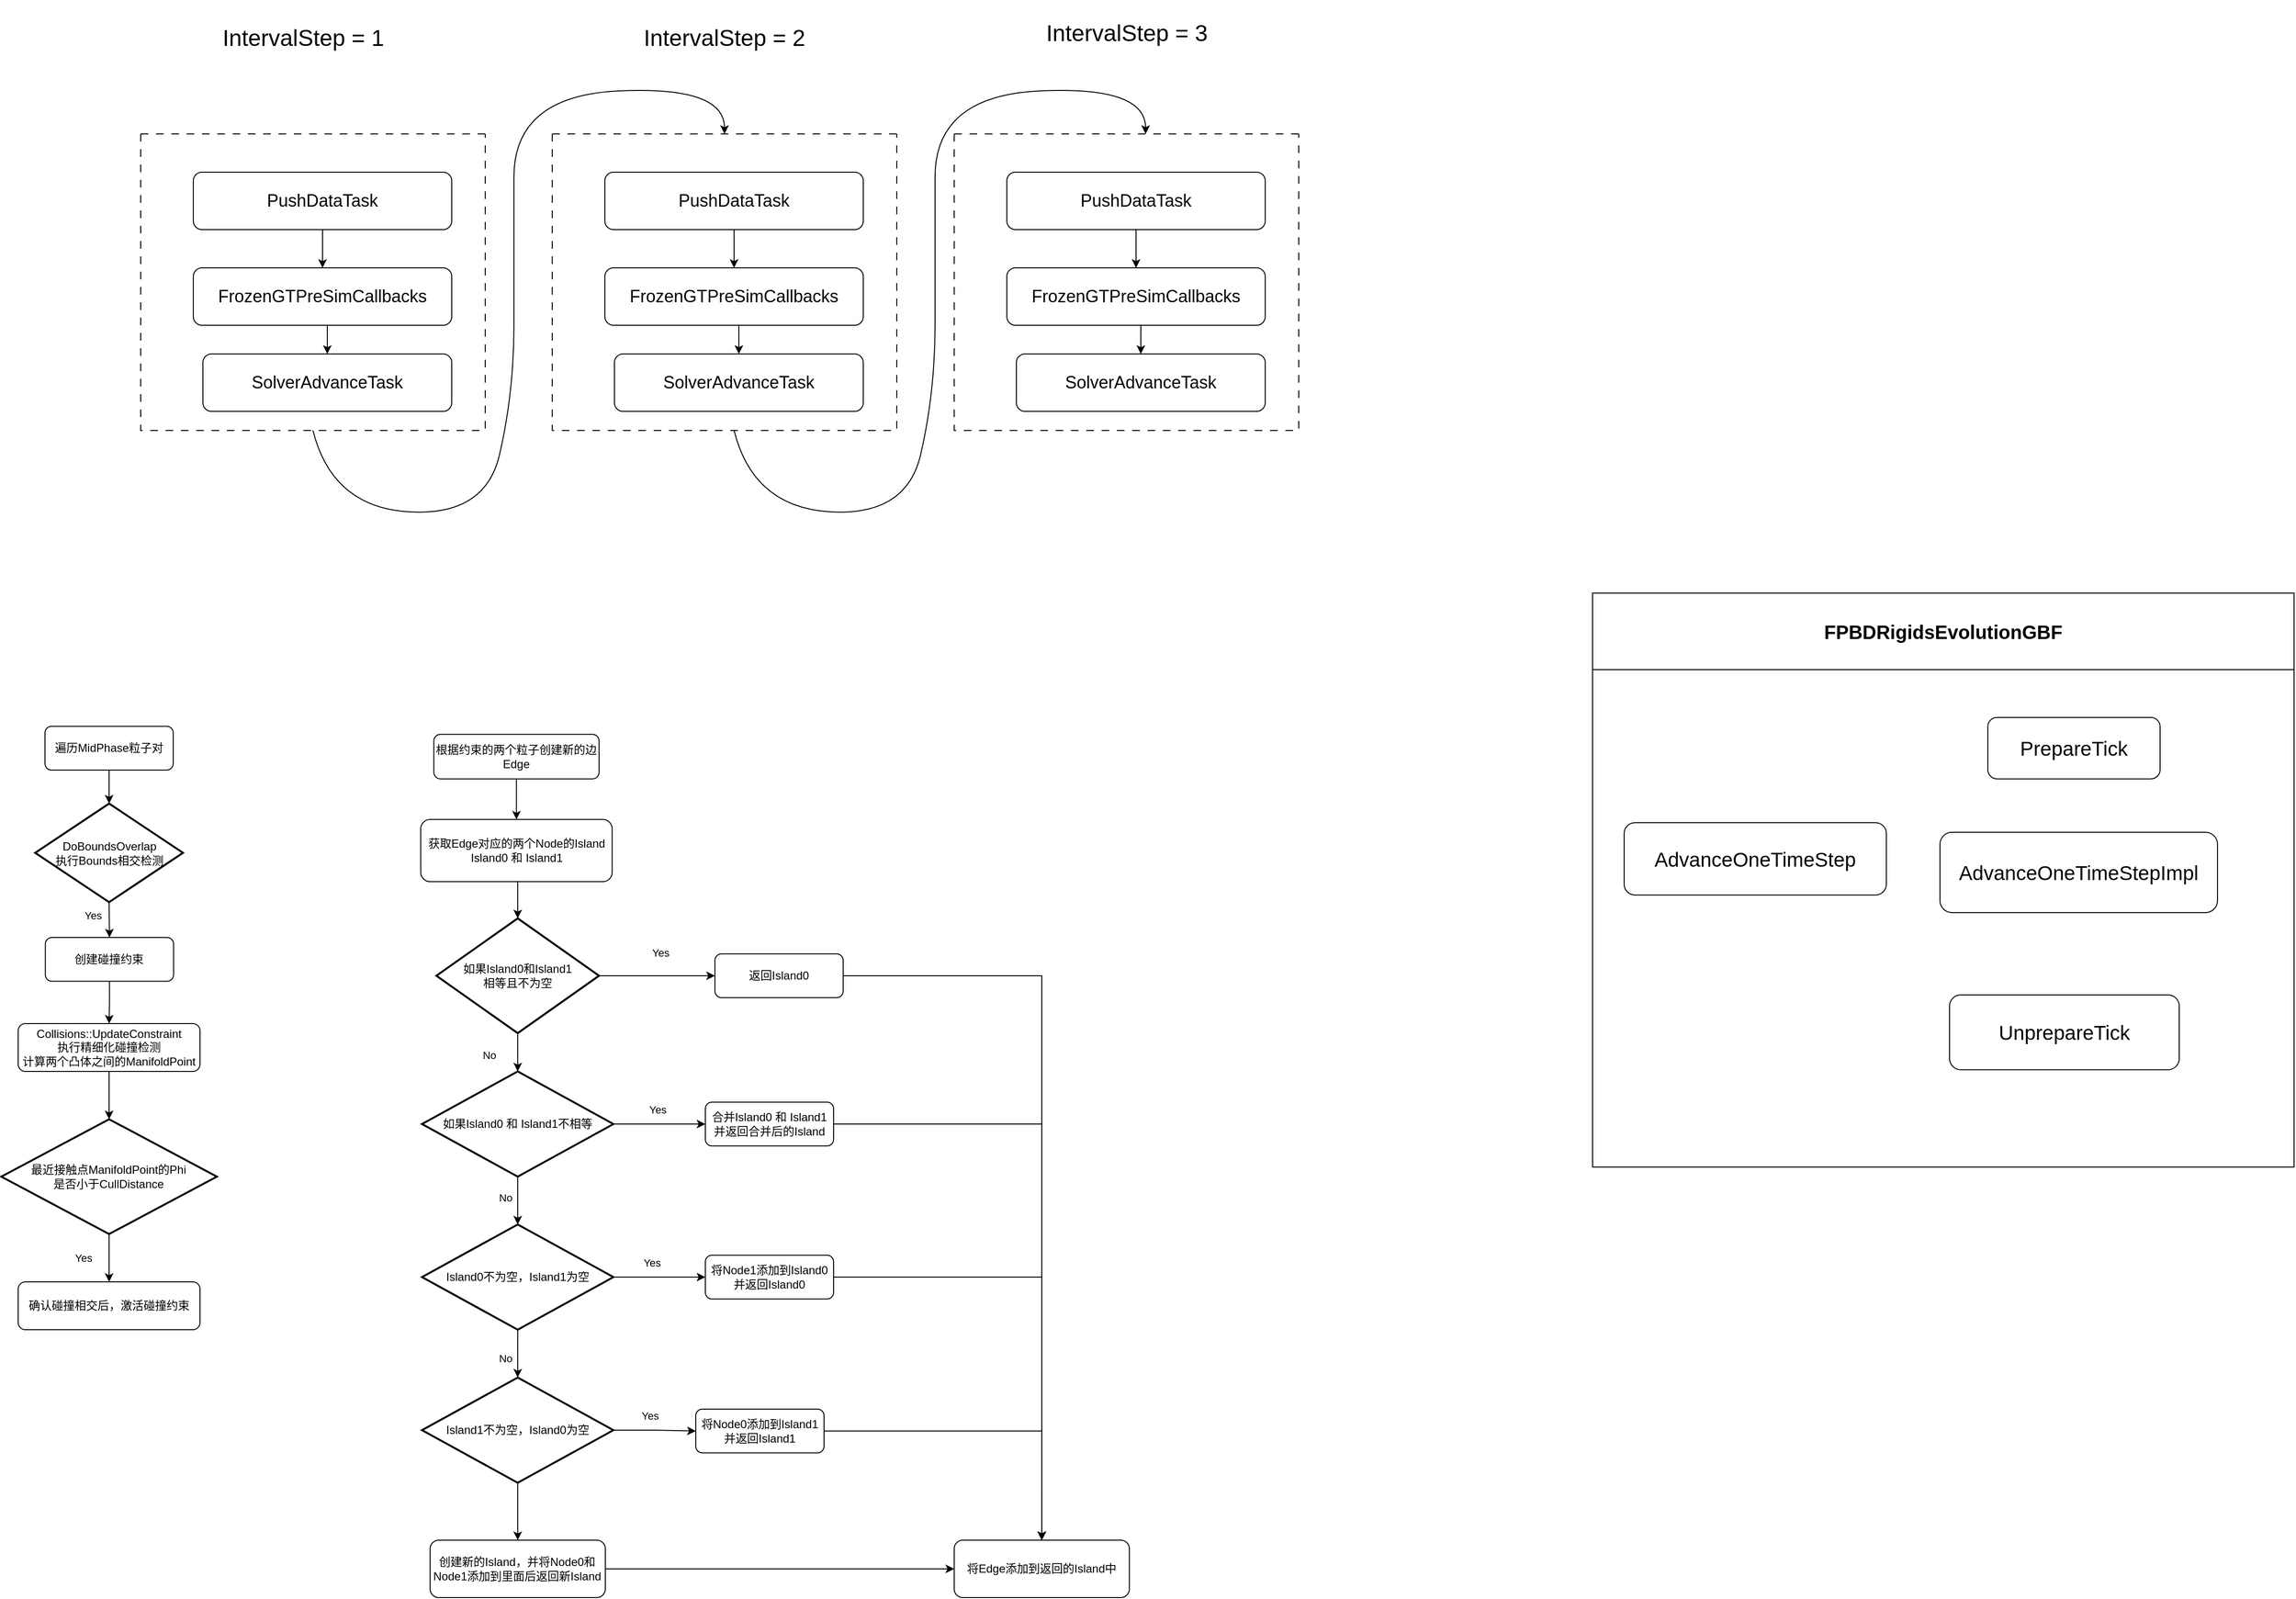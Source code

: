 <mxfile version="26.1.1">
  <diagram name="第 1 页" id="6fo6g9IYqGphzM_Jau_f">
    <mxGraphModel dx="4284" dy="2124" grid="1" gridSize="10" guides="1" tooltips="1" connect="1" arrows="1" fold="1" page="1" pageScale="1" pageWidth="827" pageHeight="1169" math="0" shadow="0">
      <root>
        <mxCell id="0" />
        <mxCell id="1" parent="0" />
        <mxCell id="yJXc712W39ZJ6HGPl1zp-3" value="&lt;span style=&quot;font-size: 21px;&quot;&gt;PrepareTick&lt;/span&gt;" style="rounded=1;whiteSpace=wrap;html=1;" parent="1" vertex="1">
          <mxGeometry y="400" width="180" height="64.23" as="geometry" />
        </mxCell>
        <mxCell id="yJXc712W39ZJ6HGPl1zp-2" value="&lt;span style=&quot;font-size: 21px;&quot;&gt;AdvanceOneTimeStepImpl&lt;/span&gt;" style="rounded=1;whiteSpace=wrap;html=1;" parent="1" vertex="1">
          <mxGeometry x="-50" y="520" width="290" height="83.94" as="geometry" />
        </mxCell>
        <mxCell id="yJXc712W39ZJ6HGPl1zp-4" value="&lt;span style=&quot;font-size: 21px;&quot;&gt;UnprepareTick&lt;/span&gt;" style="rounded=1;whiteSpace=wrap;html=1;" parent="1" vertex="1">
          <mxGeometry x="-40" y="690" width="240" height="78.27" as="geometry" />
        </mxCell>
        <mxCell id="yJXc712W39ZJ6HGPl1zp-1" value="&lt;div&gt;&lt;font style=&quot;font-size: 21px;&quot;&gt;AdvanceOneTimeStep&lt;/font&gt;&lt;/div&gt;" style="rounded=1;whiteSpace=wrap;html=1;" parent="1" vertex="1">
          <mxGeometry x="-380" y="510" width="273.97" height="75.58" as="geometry" />
        </mxCell>
        <mxCell id="yJXc712W39ZJ6HGPl1zp-10" value="&lt;font style=&quot;font-size: 20px;&quot;&gt;FPBDRigidsEvolutionGBF&lt;/font&gt;" style="swimlane;whiteSpace=wrap;html=1;startSize=80;" parent="1" vertex="1">
          <mxGeometry x="-413" y="270" width="733" height="600" as="geometry" />
        </mxCell>
        <mxCell id="UburldHWFSXOT04M9yOC-9" value="" style="swimlane;startSize=0;dashed=1;dashPattern=8 8;swimlaneFillColor=none;" vertex="1" parent="1">
          <mxGeometry x="-1930" y="-210" width="360" height="310" as="geometry">
            <mxRectangle x="-1420" y="220" width="50" height="40" as="alternateBounds" />
          </mxGeometry>
        </mxCell>
        <mxCell id="UburldHWFSXOT04M9yOC-1" value="&lt;div&gt;&lt;font style=&quot;font-size: 18px;&quot;&gt;PushDataTask&lt;/font&gt;&lt;/div&gt;" style="rounded=1;whiteSpace=wrap;html=1;" vertex="1" parent="UburldHWFSXOT04M9yOC-9">
          <mxGeometry x="55" y="40" width="270" height="60" as="geometry" />
        </mxCell>
        <mxCell id="UburldHWFSXOT04M9yOC-4" value="&lt;div&gt;&lt;font style=&quot;font-size: 18px;&quot;&gt;FrozenGTPreSimCallbacks&lt;/font&gt;&lt;/div&gt;" style="rounded=1;whiteSpace=wrap;html=1;" vertex="1" parent="UburldHWFSXOT04M9yOC-9">
          <mxGeometry x="55" y="140" width="270" height="60" as="geometry" />
        </mxCell>
        <mxCell id="UburldHWFSXOT04M9yOC-12" style="edgeStyle=orthogonalEdgeStyle;rounded=0;orthogonalLoop=1;jettySize=auto;html=1;exitX=0.5;exitY=1;exitDx=0;exitDy=0;" edge="1" parent="UburldHWFSXOT04M9yOC-9" source="UburldHWFSXOT04M9yOC-1" target="UburldHWFSXOT04M9yOC-4">
          <mxGeometry relative="1" as="geometry" />
        </mxCell>
        <mxCell id="UburldHWFSXOT04M9yOC-5" value="&lt;div&gt;&lt;font style=&quot;font-size: 18px;&quot;&gt;SolverAdvanceTask&lt;/font&gt;&lt;/div&gt;" style="rounded=1;whiteSpace=wrap;html=1;" vertex="1" parent="UburldHWFSXOT04M9yOC-9">
          <mxGeometry x="65" y="230" width="260" height="60" as="geometry" />
        </mxCell>
        <mxCell id="UburldHWFSXOT04M9yOC-7" style="edgeStyle=orthogonalEdgeStyle;rounded=0;orthogonalLoop=1;jettySize=auto;html=1;exitX=0.5;exitY=1;exitDx=0;exitDy=0;entryX=0.5;entryY=0;entryDx=0;entryDy=0;" edge="1" parent="UburldHWFSXOT04M9yOC-9" source="UburldHWFSXOT04M9yOC-4" target="UburldHWFSXOT04M9yOC-5">
          <mxGeometry relative="1" as="geometry" />
        </mxCell>
        <mxCell id="UburldHWFSXOT04M9yOC-16" value="" style="swimlane;startSize=0;dashed=1;dashPattern=8 8;swimlaneFillColor=none;" vertex="1" parent="1">
          <mxGeometry x="-1500" y="-210" width="360" height="310" as="geometry">
            <mxRectangle x="-1420" y="220" width="50" height="40" as="alternateBounds" />
          </mxGeometry>
        </mxCell>
        <mxCell id="UburldHWFSXOT04M9yOC-17" value="&lt;div&gt;&lt;font style=&quot;font-size: 18px;&quot;&gt;PushDataTask&lt;/font&gt;&lt;/div&gt;" style="rounded=1;whiteSpace=wrap;html=1;" vertex="1" parent="UburldHWFSXOT04M9yOC-16">
          <mxGeometry x="55" y="40" width="270" height="60" as="geometry" />
        </mxCell>
        <mxCell id="UburldHWFSXOT04M9yOC-18" value="&lt;div&gt;&lt;font style=&quot;font-size: 18px;&quot;&gt;FrozenGTPreSimCallbacks&lt;/font&gt;&lt;/div&gt;" style="rounded=1;whiteSpace=wrap;html=1;" vertex="1" parent="UburldHWFSXOT04M9yOC-16">
          <mxGeometry x="55" y="140" width="270" height="60" as="geometry" />
        </mxCell>
        <mxCell id="UburldHWFSXOT04M9yOC-19" style="edgeStyle=orthogonalEdgeStyle;rounded=0;orthogonalLoop=1;jettySize=auto;html=1;exitX=0.5;exitY=1;exitDx=0;exitDy=0;" edge="1" parent="UburldHWFSXOT04M9yOC-16" source="UburldHWFSXOT04M9yOC-17" target="UburldHWFSXOT04M9yOC-18">
          <mxGeometry relative="1" as="geometry" />
        </mxCell>
        <mxCell id="UburldHWFSXOT04M9yOC-20" value="&lt;div&gt;&lt;font style=&quot;font-size: 18px;&quot;&gt;SolverAdvanceTask&lt;/font&gt;&lt;/div&gt;" style="rounded=1;whiteSpace=wrap;html=1;" vertex="1" parent="UburldHWFSXOT04M9yOC-16">
          <mxGeometry x="65" y="230" width="260" height="60" as="geometry" />
        </mxCell>
        <mxCell id="UburldHWFSXOT04M9yOC-21" style="edgeStyle=orthogonalEdgeStyle;rounded=0;orthogonalLoop=1;jettySize=auto;html=1;exitX=0.5;exitY=1;exitDx=0;exitDy=0;entryX=0.5;entryY=0;entryDx=0;entryDy=0;" edge="1" parent="UburldHWFSXOT04M9yOC-16" source="UburldHWFSXOT04M9yOC-18" target="UburldHWFSXOT04M9yOC-20">
          <mxGeometry relative="1" as="geometry" />
        </mxCell>
        <mxCell id="UburldHWFSXOT04M9yOC-22" value="" style="swimlane;startSize=0;dashed=1;dashPattern=8 8;swimlaneFillColor=none;" vertex="1" parent="1">
          <mxGeometry x="-1080" y="-210" width="360" height="310" as="geometry">
            <mxRectangle x="-1420" y="220" width="50" height="40" as="alternateBounds" />
          </mxGeometry>
        </mxCell>
        <mxCell id="UburldHWFSXOT04M9yOC-23" value="&lt;div&gt;&lt;font style=&quot;font-size: 18px;&quot;&gt;PushDataTask&lt;/font&gt;&lt;/div&gt;" style="rounded=1;whiteSpace=wrap;html=1;" vertex="1" parent="UburldHWFSXOT04M9yOC-22">
          <mxGeometry x="55" y="40" width="270" height="60" as="geometry" />
        </mxCell>
        <mxCell id="UburldHWFSXOT04M9yOC-24" value="&lt;div&gt;&lt;font style=&quot;font-size: 18px;&quot;&gt;FrozenGTPreSimCallbacks&lt;/font&gt;&lt;/div&gt;" style="rounded=1;whiteSpace=wrap;html=1;" vertex="1" parent="UburldHWFSXOT04M9yOC-22">
          <mxGeometry x="55" y="140" width="270" height="60" as="geometry" />
        </mxCell>
        <mxCell id="UburldHWFSXOT04M9yOC-25" style="edgeStyle=orthogonalEdgeStyle;rounded=0;orthogonalLoop=1;jettySize=auto;html=1;exitX=0.5;exitY=1;exitDx=0;exitDy=0;" edge="1" parent="UburldHWFSXOT04M9yOC-22" source="UburldHWFSXOT04M9yOC-23" target="UburldHWFSXOT04M9yOC-24">
          <mxGeometry relative="1" as="geometry" />
        </mxCell>
        <mxCell id="UburldHWFSXOT04M9yOC-26" value="&lt;div&gt;&lt;font style=&quot;font-size: 18px;&quot;&gt;SolverAdvanceTask&lt;/font&gt;&lt;/div&gt;" style="rounded=1;whiteSpace=wrap;html=1;" vertex="1" parent="UburldHWFSXOT04M9yOC-22">
          <mxGeometry x="65" y="230" width="260" height="60" as="geometry" />
        </mxCell>
        <mxCell id="UburldHWFSXOT04M9yOC-27" style="edgeStyle=orthogonalEdgeStyle;rounded=0;orthogonalLoop=1;jettySize=auto;html=1;exitX=0.5;exitY=1;exitDx=0;exitDy=0;entryX=0.5;entryY=0;entryDx=0;entryDy=0;" edge="1" parent="UburldHWFSXOT04M9yOC-22" source="UburldHWFSXOT04M9yOC-24" target="UburldHWFSXOT04M9yOC-26">
          <mxGeometry relative="1" as="geometry" />
        </mxCell>
        <mxCell id="UburldHWFSXOT04M9yOC-28" value="" style="curved=1;endArrow=classic;html=1;rounded=0;exitX=0.5;exitY=1;exitDx=0;exitDy=0;entryX=0.5;entryY=0;entryDx=0;entryDy=0;" edge="1" parent="1" source="UburldHWFSXOT04M9yOC-9" target="UburldHWFSXOT04M9yOC-16">
          <mxGeometry width="50" height="50" relative="1" as="geometry">
            <mxPoint x="-1200" y="130" as="sourcePoint" />
            <mxPoint x="-1150" y="80" as="targetPoint" />
            <Array as="points">
              <mxPoint x="-1730" y="180" />
              <mxPoint x="-1570" y="190" />
              <mxPoint x="-1540" y="60" />
              <mxPoint x="-1540" y="-80" />
              <mxPoint x="-1540" y="-250" />
              <mxPoint x="-1320" y="-260" />
            </Array>
          </mxGeometry>
        </mxCell>
        <mxCell id="UburldHWFSXOT04M9yOC-29" value="" style="curved=1;endArrow=classic;html=1;rounded=0;exitX=0.5;exitY=1;exitDx=0;exitDy=0;entryX=0.5;entryY=0;entryDx=0;entryDy=0;" edge="1" parent="1">
          <mxGeometry width="50" height="50" relative="1" as="geometry">
            <mxPoint x="-1310" y="100" as="sourcePoint" />
            <mxPoint x="-880" y="-210" as="targetPoint" />
            <Array as="points">
              <mxPoint x="-1290" y="180" />
              <mxPoint x="-1130" y="190" />
              <mxPoint x="-1100" y="60" />
              <mxPoint x="-1100" y="-80" />
              <mxPoint x="-1100" y="-250" />
              <mxPoint x="-880" y="-260" />
            </Array>
          </mxGeometry>
        </mxCell>
        <mxCell id="UburldHWFSXOT04M9yOC-30" value="&lt;font style=&quot;font-size: 24px;&quot;&gt;IntervalStep = 1&lt;/font&gt;" style="text;html=1;align=center;verticalAlign=middle;whiteSpace=wrap;rounded=0;" vertex="1" parent="1">
          <mxGeometry x="-1850" y="-340" width="180" height="60" as="geometry" />
        </mxCell>
        <mxCell id="UburldHWFSXOT04M9yOC-31" value="&lt;font style=&quot;font-size: 24px;&quot;&gt;IntervalStep = 2&lt;/font&gt;" style="text;html=1;align=center;verticalAlign=middle;whiteSpace=wrap;rounded=0;" vertex="1" parent="1">
          <mxGeometry x="-1410" y="-340" width="180" height="60" as="geometry" />
        </mxCell>
        <mxCell id="UburldHWFSXOT04M9yOC-32" value="&lt;font style=&quot;font-size: 24px;&quot;&gt;IntervalStep = 3&lt;/font&gt;" style="text;html=1;align=center;verticalAlign=middle;whiteSpace=wrap;rounded=0;" vertex="1" parent="1">
          <mxGeometry x="-988.5" y="-350" width="177" height="70" as="geometry" />
        </mxCell>
        <mxCell id="UburldHWFSXOT04M9yOC-34" value="遍历MidPhase粒子对" style="rounded=1;whiteSpace=wrap;html=1;fontSize=12;glass=0;strokeWidth=1;shadow=0;" vertex="1" parent="1">
          <mxGeometry x="-2030" y="409.23" width="134" height="45.77" as="geometry" />
        </mxCell>
        <mxCell id="UburldHWFSXOT04M9yOC-39" style="edgeStyle=orthogonalEdgeStyle;rounded=0;orthogonalLoop=1;jettySize=auto;html=1;exitX=0.5;exitY=1;exitDx=0;exitDy=0;exitPerimeter=0;entryX=0.5;entryY=0;entryDx=0;entryDy=0;" edge="1" parent="1" source="UburldHWFSXOT04M9yOC-36" target="UburldHWFSXOT04M9yOC-38">
          <mxGeometry relative="1" as="geometry" />
        </mxCell>
        <mxCell id="UburldHWFSXOT04M9yOC-41" value="Yes" style="edgeLabel;html=1;align=center;verticalAlign=middle;resizable=0;points=[];" vertex="1" connectable="0" parent="UburldHWFSXOT04M9yOC-39">
          <mxGeometry x="-0.268" y="-3" relative="1" as="geometry">
            <mxPoint x="-14" as="offset" />
          </mxGeometry>
        </mxCell>
        <mxCell id="UburldHWFSXOT04M9yOC-36" value="&lt;div&gt;DoBoundsOverlap&lt;br&gt;执行Bounds相交检测&lt;/div&gt;" style="strokeWidth=2;html=1;shape=mxgraph.flowchart.decision;whiteSpace=wrap;" vertex="1" parent="1">
          <mxGeometry x="-2040.25" y="490" width="154.5" height="103.03" as="geometry" />
        </mxCell>
        <mxCell id="UburldHWFSXOT04M9yOC-37" style="edgeStyle=orthogonalEdgeStyle;rounded=0;orthogonalLoop=1;jettySize=auto;html=1;exitX=0.5;exitY=1;exitDx=0;exitDy=0;entryX=0.5;entryY=0;entryDx=0;entryDy=0;entryPerimeter=0;" edge="1" parent="1" source="UburldHWFSXOT04M9yOC-34" target="UburldHWFSXOT04M9yOC-36">
          <mxGeometry relative="1" as="geometry" />
        </mxCell>
        <mxCell id="UburldHWFSXOT04M9yOC-43" style="edgeStyle=orthogonalEdgeStyle;rounded=0;orthogonalLoop=1;jettySize=auto;html=1;exitX=0.5;exitY=1;exitDx=0;exitDy=0;" edge="1" parent="1" source="UburldHWFSXOT04M9yOC-38" target="UburldHWFSXOT04M9yOC-42">
          <mxGeometry relative="1" as="geometry" />
        </mxCell>
        <mxCell id="UburldHWFSXOT04M9yOC-38" value="创建碰撞约束" style="rounded=1;whiteSpace=wrap;html=1;fontSize=12;glass=0;strokeWidth=1;shadow=0;" vertex="1" parent="1">
          <mxGeometry x="-2029.63" y="630" width="134" height="45.77" as="geometry" />
        </mxCell>
        <mxCell id="UburldHWFSXOT04M9yOC-45" style="edgeStyle=orthogonalEdgeStyle;rounded=0;orthogonalLoop=1;jettySize=auto;html=1;exitX=0.5;exitY=1;exitDx=0;exitDy=0;exitPerimeter=0;entryX=0.5;entryY=0;entryDx=0;entryDy=0;" edge="1" parent="1" source="UburldHWFSXOT04M9yOC-44" target="UburldHWFSXOT04M9yOC-48">
          <mxGeometry relative="1" as="geometry">
            <mxPoint x="-1963" y="1050" as="sourcePoint" />
            <mxPoint x="-1962.556" y="1120" as="targetPoint" />
          </mxGeometry>
        </mxCell>
        <mxCell id="UburldHWFSXOT04M9yOC-46" value="Yes" style="edgeLabel;html=1;align=center;verticalAlign=middle;resizable=0;points=[];" vertex="1" connectable="0" parent="UburldHWFSXOT04M9yOC-45">
          <mxGeometry x="0.06" y="-2" relative="1" as="geometry">
            <mxPoint x="-25" y="-2" as="offset" />
          </mxGeometry>
        </mxCell>
        <mxCell id="UburldHWFSXOT04M9yOC-42" value="Collisions::UpdateConstraint&lt;br&gt;执行精细化碰撞检测&lt;br&gt;计算两个凸体之间的ManifoldPoint" style="rounded=1;whiteSpace=wrap;html=1;fontSize=12;glass=0;strokeWidth=1;shadow=0;" vertex="1" parent="1">
          <mxGeometry x="-2058" y="720" width="190" height="50" as="geometry" />
        </mxCell>
        <mxCell id="UburldHWFSXOT04M9yOC-44" value="&lt;div&gt;最近接触点ManifoldPoint的Phi&lt;br&gt;是否小于CullDistance&lt;/div&gt;" style="strokeWidth=2;html=1;shape=mxgraph.flowchart.decision;whiteSpace=wrap;" vertex="1" parent="1">
          <mxGeometry x="-2075.63" y="820" width="225.25" height="120" as="geometry" />
        </mxCell>
        <mxCell id="UburldHWFSXOT04M9yOC-47" style="edgeStyle=orthogonalEdgeStyle;rounded=0;orthogonalLoop=1;jettySize=auto;html=1;exitX=0.5;exitY=1;exitDx=0;exitDy=0;entryX=0.5;entryY=0;entryDx=0;entryDy=0;entryPerimeter=0;" edge="1" parent="1" source="UburldHWFSXOT04M9yOC-42" target="UburldHWFSXOT04M9yOC-44">
          <mxGeometry relative="1" as="geometry" />
        </mxCell>
        <mxCell id="UburldHWFSXOT04M9yOC-48" value="确认碰撞相交后，激活碰撞约束" style="rounded=1;whiteSpace=wrap;html=1;fontSize=12;glass=0;strokeWidth=1;shadow=0;" vertex="1" parent="1">
          <mxGeometry x="-2058" y="990" width="190" height="50" as="geometry" />
        </mxCell>
        <mxCell id="UburldHWFSXOT04M9yOC-58" style="edgeStyle=orthogonalEdgeStyle;rounded=0;orthogonalLoop=1;jettySize=auto;html=1;exitX=0.5;exitY=1;exitDx=0;exitDy=0;entryX=0.5;entryY=0;entryDx=0;entryDy=0;" edge="1" parent="1" source="UburldHWFSXOT04M9yOC-49" target="UburldHWFSXOT04M9yOC-56">
          <mxGeometry relative="1" as="geometry" />
        </mxCell>
        <mxCell id="UburldHWFSXOT04M9yOC-49" value="根据约束的两个粒子创建新的边Edge" style="rounded=1;whiteSpace=wrap;html=1;fontSize=12;glass=0;strokeWidth=1;shadow=0;" vertex="1" parent="1">
          <mxGeometry x="-1623.69" y="417.6" width="172.63" height="46.63" as="geometry" />
        </mxCell>
        <mxCell id="UburldHWFSXOT04M9yOC-53" style="rounded=0;orthogonalLoop=1;jettySize=auto;html=1;exitX=1;exitY=0.5;exitDx=0;exitDy=0;exitPerimeter=0;entryX=0;entryY=0.5;entryDx=0;entryDy=0;" edge="1" parent="1" source="UburldHWFSXOT04M9yOC-52" target="UburldHWFSXOT04M9yOC-55">
          <mxGeometry relative="1" as="geometry">
            <mxPoint x="-1277.38" y="986.63" as="targetPoint" />
          </mxGeometry>
        </mxCell>
        <mxCell id="UburldHWFSXOT04M9yOC-54" value="Yes" style="edgeLabel;html=1;align=center;verticalAlign=middle;resizable=0;points=[];" vertex="1" connectable="0" parent="UburldHWFSXOT04M9yOC-53">
          <mxGeometry x="0.208" y="2" relative="1" as="geometry">
            <mxPoint x="-9" y="-22" as="offset" />
          </mxGeometry>
        </mxCell>
        <mxCell id="UburldHWFSXOT04M9yOC-52" value="如果Island0和Island1&lt;div&gt;相等且不为空&lt;/div&gt;" style="strokeWidth=2;html=1;shape=mxgraph.flowchart.decision;whiteSpace=wrap;" vertex="1" parent="1">
          <mxGeometry x="-1621.06" y="610" width="170" height="120" as="geometry" />
        </mxCell>
        <mxCell id="UburldHWFSXOT04M9yOC-87" style="edgeStyle=orthogonalEdgeStyle;rounded=0;orthogonalLoop=1;jettySize=auto;html=1;exitX=1;exitY=0.5;exitDx=0;exitDy=0;entryX=0.5;entryY=0;entryDx=0;entryDy=0;" edge="1" parent="1" source="UburldHWFSXOT04M9yOC-55" target="UburldHWFSXOT04M9yOC-83">
          <mxGeometry relative="1" as="geometry" />
        </mxCell>
        <mxCell id="UburldHWFSXOT04M9yOC-55" value="返回Island0" style="rounded=1;whiteSpace=wrap;html=1;fontSize=12;glass=0;strokeWidth=1;shadow=0;" vertex="1" parent="1">
          <mxGeometry x="-1330.0" y="647.12" width="134" height="45.77" as="geometry" />
        </mxCell>
        <mxCell id="UburldHWFSXOT04M9yOC-56" value="获取Edge对应的两个Node的Island&lt;br&gt;Island0 和 Island1" style="rounded=1;whiteSpace=wrap;html=1;fontSize=12;glass=0;strokeWidth=1;shadow=0;" vertex="1" parent="1">
          <mxGeometry x="-1637.37" y="506.63" width="200" height="65" as="geometry" />
        </mxCell>
        <mxCell id="UburldHWFSXOT04M9yOC-59" style="edgeStyle=orthogonalEdgeStyle;rounded=0;orthogonalLoop=1;jettySize=auto;html=1;exitX=0.5;exitY=1;exitDx=0;exitDy=0;entryX=0.5;entryY=0;entryDx=0;entryDy=0;entryPerimeter=0;" edge="1" parent="1" source="UburldHWFSXOT04M9yOC-56" target="UburldHWFSXOT04M9yOC-52">
          <mxGeometry relative="1" as="geometry" />
        </mxCell>
        <mxCell id="UburldHWFSXOT04M9yOC-64" style="edgeStyle=orthogonalEdgeStyle;rounded=0;orthogonalLoop=1;jettySize=auto;html=1;exitX=1;exitY=0.5;exitDx=0;exitDy=0;exitPerimeter=0;entryX=0;entryY=0.5;entryDx=0;entryDy=0;" edge="1" parent="1" source="UburldHWFSXOT04M9yOC-60" target="UburldHWFSXOT04M9yOC-63">
          <mxGeometry relative="1" as="geometry" />
        </mxCell>
        <mxCell id="UburldHWFSXOT04M9yOC-65" value="Yes" style="edgeLabel;html=1;align=center;verticalAlign=middle;resizable=0;points=[];" vertex="1" connectable="0" parent="UburldHWFSXOT04M9yOC-64">
          <mxGeometry x="-0.003" y="2" relative="1" as="geometry">
            <mxPoint x="-2" y="-13" as="offset" />
          </mxGeometry>
        </mxCell>
        <mxCell id="UburldHWFSXOT04M9yOC-60" value="如果Island0 和 Island1不相等" style="strokeWidth=2;html=1;shape=mxgraph.flowchart.decision;whiteSpace=wrap;" vertex="1" parent="1">
          <mxGeometry x="-1636.06" y="770" width="200" height="110" as="geometry" />
        </mxCell>
        <mxCell id="UburldHWFSXOT04M9yOC-61" style="edgeStyle=orthogonalEdgeStyle;rounded=0;orthogonalLoop=1;jettySize=auto;html=1;exitX=0.5;exitY=1;exitDx=0;exitDy=0;exitPerimeter=0;entryX=0.5;entryY=0;entryDx=0;entryDy=0;entryPerimeter=0;" edge="1" parent="1" source="UburldHWFSXOT04M9yOC-52" target="UburldHWFSXOT04M9yOC-60">
          <mxGeometry relative="1" as="geometry" />
        </mxCell>
        <mxCell id="UburldHWFSXOT04M9yOC-62" value="No" style="edgeLabel;html=1;align=center;verticalAlign=middle;resizable=0;points=[];" vertex="1" connectable="0" parent="UburldHWFSXOT04M9yOC-61">
          <mxGeometry x="0.177" y="-2" relative="1" as="geometry">
            <mxPoint x="-28" y="-1" as="offset" />
          </mxGeometry>
        </mxCell>
        <mxCell id="UburldHWFSXOT04M9yOC-86" style="edgeStyle=orthogonalEdgeStyle;rounded=0;orthogonalLoop=1;jettySize=auto;html=1;exitX=1;exitY=0.5;exitDx=0;exitDy=0;entryX=0.5;entryY=0;entryDx=0;entryDy=0;" edge="1" parent="1" source="UburldHWFSXOT04M9yOC-63" target="UburldHWFSXOT04M9yOC-83">
          <mxGeometry relative="1" as="geometry">
            <mxPoint x="-1010" y="1290" as="targetPoint" />
          </mxGeometry>
        </mxCell>
        <mxCell id="UburldHWFSXOT04M9yOC-63" value="合并Island0 和 Island1&lt;br&gt;并返回合并后的Island" style="rounded=1;whiteSpace=wrap;html=1;fontSize=12;glass=0;strokeWidth=1;shadow=0;" vertex="1" parent="1">
          <mxGeometry x="-1340.0" y="802.12" width="134" height="45.77" as="geometry" />
        </mxCell>
        <mxCell id="UburldHWFSXOT04M9yOC-68" style="rounded=0;orthogonalLoop=1;jettySize=auto;html=1;exitX=1;exitY=0.5;exitDx=0;exitDy=0;exitPerimeter=0;entryX=0;entryY=0.5;entryDx=0;entryDy=0;" edge="1" parent="1" source="UburldHWFSXOT04M9yOC-66" target="UburldHWFSXOT04M9yOC-69">
          <mxGeometry relative="1" as="geometry">
            <mxPoint x="-1350" y="1075.037" as="targetPoint" />
          </mxGeometry>
        </mxCell>
        <mxCell id="UburldHWFSXOT04M9yOC-70" value="Yes" style="edgeLabel;html=1;align=center;verticalAlign=middle;resizable=0;points=[];" vertex="1" connectable="0" parent="UburldHWFSXOT04M9yOC-68">
          <mxGeometry x="-0.176" y="3" relative="1" as="geometry">
            <mxPoint y="-12" as="offset" />
          </mxGeometry>
        </mxCell>
        <mxCell id="UburldHWFSXOT04M9yOC-66" value="Island0不为空，Island1为空" style="strokeWidth=2;html=1;shape=mxgraph.flowchart.decision;whiteSpace=wrap;" vertex="1" parent="1">
          <mxGeometry x="-1636.06" y="930" width="200" height="110" as="geometry" />
        </mxCell>
        <mxCell id="UburldHWFSXOT04M9yOC-67" style="edgeStyle=orthogonalEdgeStyle;rounded=0;orthogonalLoop=1;jettySize=auto;html=1;exitX=0.5;exitY=1;exitDx=0;exitDy=0;exitPerimeter=0;entryX=0.5;entryY=0;entryDx=0;entryDy=0;entryPerimeter=0;" edge="1" parent="1" source="UburldHWFSXOT04M9yOC-60" target="UburldHWFSXOT04M9yOC-66">
          <mxGeometry relative="1" as="geometry" />
        </mxCell>
        <mxCell id="UburldHWFSXOT04M9yOC-72" value="No" style="edgeLabel;html=1;align=center;verticalAlign=middle;resizable=0;points=[];" vertex="1" connectable="0" parent="UburldHWFSXOT04M9yOC-67">
          <mxGeometry x="-0.13" y="-3" relative="1" as="geometry">
            <mxPoint x="-10" as="offset" />
          </mxGeometry>
        </mxCell>
        <mxCell id="UburldHWFSXOT04M9yOC-85" style="edgeStyle=orthogonalEdgeStyle;rounded=0;orthogonalLoop=1;jettySize=auto;html=1;exitX=1;exitY=0.5;exitDx=0;exitDy=0;entryX=0.5;entryY=0;entryDx=0;entryDy=0;" edge="1" parent="1" source="UburldHWFSXOT04M9yOC-69" target="UburldHWFSXOT04M9yOC-83">
          <mxGeometry relative="1" as="geometry" />
        </mxCell>
        <mxCell id="UburldHWFSXOT04M9yOC-69" value="将Node1添加到Island0&lt;br&gt;并返回Island0" style="rounded=1;whiteSpace=wrap;html=1;fontSize=12;glass=0;strokeWidth=1;shadow=0;" vertex="1" parent="1">
          <mxGeometry x="-1340.0" y="962.12" width="134" height="45.77" as="geometry" />
        </mxCell>
        <mxCell id="UburldHWFSXOT04M9yOC-77" style="edgeStyle=orthogonalEdgeStyle;rounded=0;orthogonalLoop=1;jettySize=auto;html=1;exitX=1;exitY=0.5;exitDx=0;exitDy=0;exitPerimeter=0;" edge="1" parent="1" source="UburldHWFSXOT04M9yOC-71" target="UburldHWFSXOT04M9yOC-76">
          <mxGeometry relative="1" as="geometry" />
        </mxCell>
        <mxCell id="UburldHWFSXOT04M9yOC-78" value="Yes" style="edgeLabel;html=1;align=center;verticalAlign=middle;resizable=0;points=[];" vertex="1" connectable="0" parent="UburldHWFSXOT04M9yOC-77">
          <mxGeometry x="-0.125" y="3" relative="1" as="geometry">
            <mxPoint y="-12" as="offset" />
          </mxGeometry>
        </mxCell>
        <mxCell id="UburldHWFSXOT04M9yOC-81" style="rounded=0;orthogonalLoop=1;jettySize=auto;html=1;exitX=0.5;exitY=1;exitDx=0;exitDy=0;exitPerimeter=0;entryX=0.5;entryY=0;entryDx=0;entryDy=0;" edge="1" parent="1" source="UburldHWFSXOT04M9yOC-71" target="UburldHWFSXOT04M9yOC-80">
          <mxGeometry relative="1" as="geometry" />
        </mxCell>
        <mxCell id="UburldHWFSXOT04M9yOC-71" value="Island1不为空，Island0为空" style="strokeWidth=2;html=1;shape=mxgraph.flowchart.decision;whiteSpace=wrap;" vertex="1" parent="1">
          <mxGeometry x="-1636.06" y="1090" width="200" height="110" as="geometry" />
        </mxCell>
        <mxCell id="UburldHWFSXOT04M9yOC-73" style="edgeStyle=orthogonalEdgeStyle;rounded=0;orthogonalLoop=1;jettySize=auto;html=1;exitX=0.5;exitY=1;exitDx=0;exitDy=0;exitPerimeter=0;entryX=0.5;entryY=0;entryDx=0;entryDy=0;entryPerimeter=0;" edge="1" parent="1" source="UburldHWFSXOT04M9yOC-66" target="UburldHWFSXOT04M9yOC-71">
          <mxGeometry relative="1" as="geometry" />
        </mxCell>
        <mxCell id="UburldHWFSXOT04M9yOC-74" value="No" style="edgeLabel;html=1;align=center;verticalAlign=middle;resizable=0;points=[];" vertex="1" connectable="0" parent="UburldHWFSXOT04M9yOC-73">
          <mxGeometry x="-0.094" y="-1" relative="1" as="geometry">
            <mxPoint x="-12" y="7" as="offset" />
          </mxGeometry>
        </mxCell>
        <mxCell id="UburldHWFSXOT04M9yOC-84" style="edgeStyle=orthogonalEdgeStyle;rounded=0;orthogonalLoop=1;jettySize=auto;html=1;exitX=1;exitY=0.5;exitDx=0;exitDy=0;entryX=0.5;entryY=0;entryDx=0;entryDy=0;" edge="1" parent="1" source="UburldHWFSXOT04M9yOC-76" target="UburldHWFSXOT04M9yOC-83">
          <mxGeometry relative="1" as="geometry" />
        </mxCell>
        <mxCell id="UburldHWFSXOT04M9yOC-76" value="将Node0添加到Island1&lt;br&gt;并返回Island1" style="rounded=1;whiteSpace=wrap;html=1;fontSize=12;glass=0;strokeWidth=1;shadow=0;" vertex="1" parent="1">
          <mxGeometry x="-1350.0" y="1123" width="134" height="45.77" as="geometry" />
        </mxCell>
        <mxCell id="UburldHWFSXOT04M9yOC-82" style="edgeStyle=orthogonalEdgeStyle;rounded=0;orthogonalLoop=1;jettySize=auto;html=1;exitX=1;exitY=0.5;exitDx=0;exitDy=0;entryX=0;entryY=0.5;entryDx=0;entryDy=0;" edge="1" parent="1" source="UburldHWFSXOT04M9yOC-80" target="UburldHWFSXOT04M9yOC-83">
          <mxGeometry relative="1" as="geometry">
            <mxPoint x="-1100" y="1320.348" as="targetPoint" />
          </mxGeometry>
        </mxCell>
        <mxCell id="UburldHWFSXOT04M9yOC-80" value="创建新的Island，并将Node0和Node1添加到里面后返回新Island" style="rounded=1;whiteSpace=wrap;html=1;fontSize=12;glass=0;strokeWidth=1;shadow=0;" vertex="1" parent="1">
          <mxGeometry x="-1627.59" y="1260" width="183.06" height="60" as="geometry" />
        </mxCell>
        <mxCell id="UburldHWFSXOT04M9yOC-83" value="将Edge添加到返回的Island中" style="rounded=1;whiteSpace=wrap;html=1;fontSize=12;glass=0;strokeWidth=1;shadow=0;" vertex="1" parent="1">
          <mxGeometry x="-1080" y="1260" width="183.06" height="60" as="geometry" />
        </mxCell>
      </root>
    </mxGraphModel>
  </diagram>
</mxfile>
